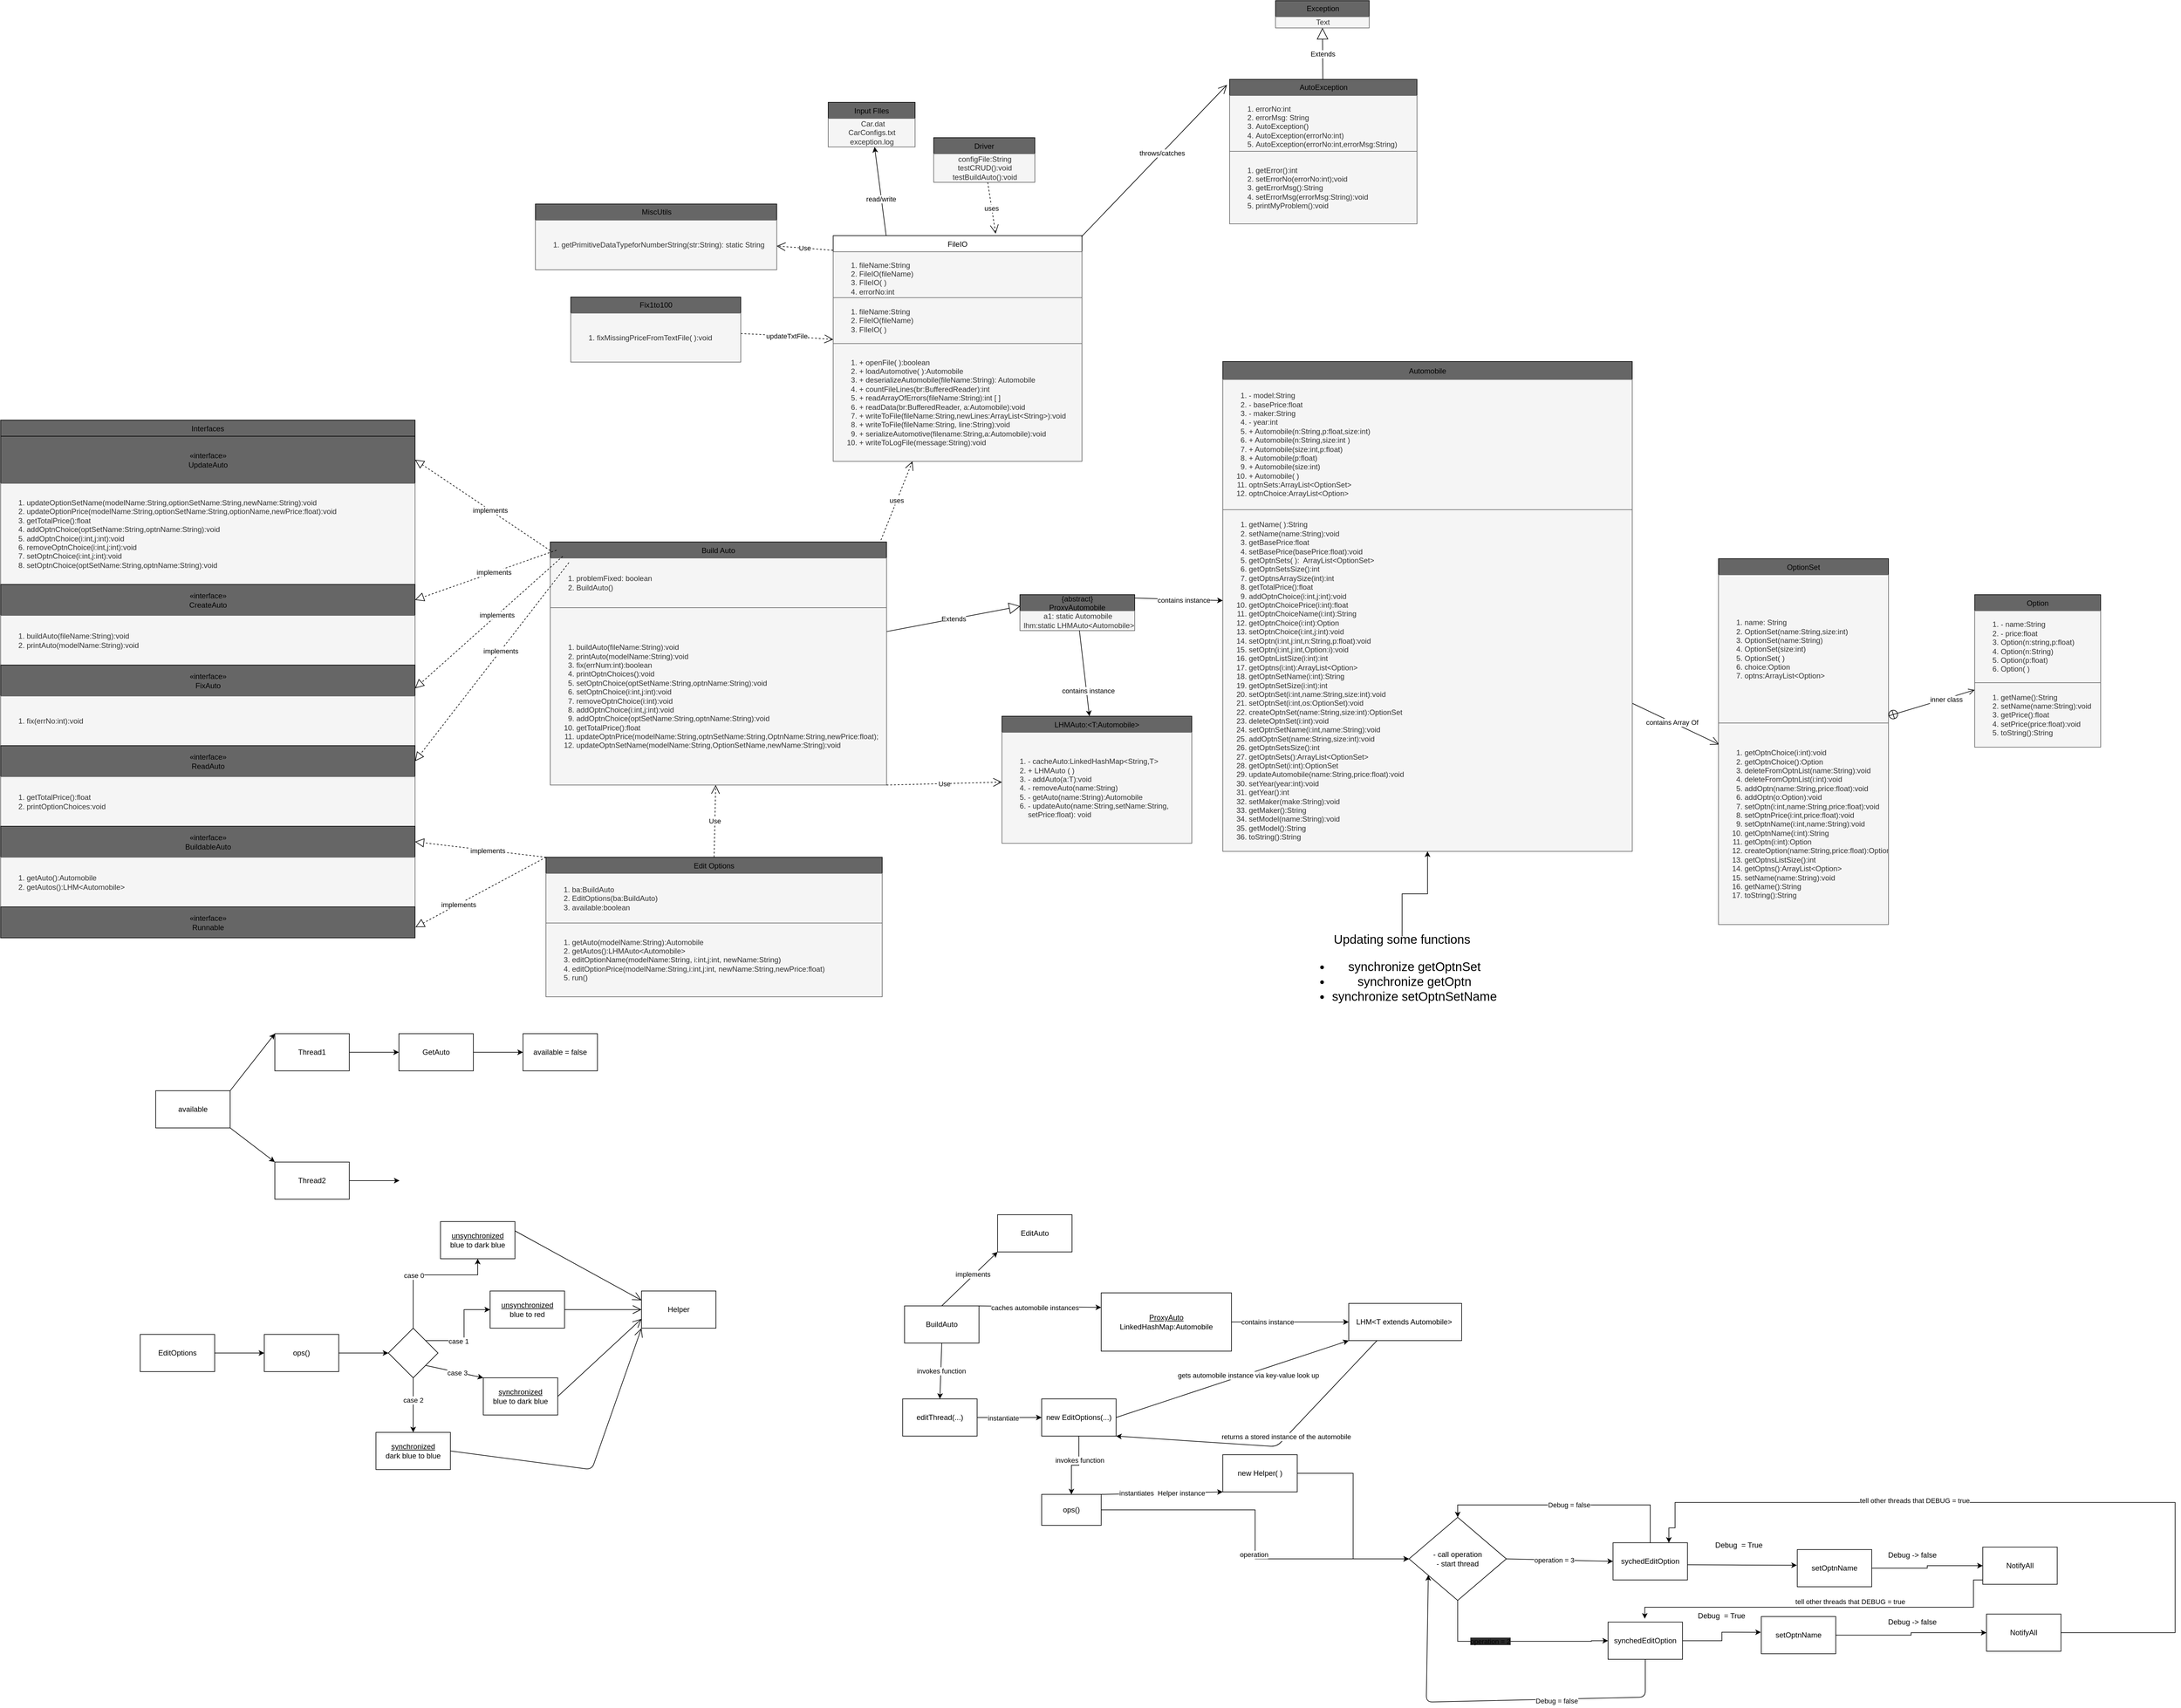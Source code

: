 <mxfile version="13.0.3" type="device"><diagram id="zZ2lqmu1lsxCSd4FqD7M" name="Page-1"><mxGraphModel dx="2385" dy="1503" grid="0" gridSize="10" guides="1" tooltips="1" connect="1" arrows="1" fold="1" page="0" pageScale="1" pageWidth="850" pageHeight="1100" math="0" shadow="0"><root><mxCell id="0"/><mxCell id="1" parent="0"/><mxCell id="Gdt1DpHqCTBr539AsRId-1" value="Extends" style="endArrow=block;endSize=16;endFill=0;html=1;entryX=0.004;entryY=0.321;entryDx=0;entryDy=0;entryPerimeter=0;" parent="1" source="Gdt1DpHqCTBr539AsRId-55" target="Gdt1DpHqCTBr539AsRId-19" edge="1"><mxGeometry width="160" relative="1" as="geometry"><mxPoint x="546" y="196.58" as="sourcePoint"/><mxPoint x="706" y="196.58" as="targetPoint"/></mxGeometry></mxCell><mxCell id="Gdt1DpHqCTBr539AsRId-2" value="" style="endArrow=block;dashed=1;endFill=0;endSize=12;html=1;entryX=1;entryY=0.5;entryDx=0;entryDy=0;" parent="1" source="Gdt1DpHqCTBr539AsRId-55" target="Gdt1DpHqCTBr539AsRId-44" edge="1"><mxGeometry width="160" relative="1" as="geometry"><mxPoint x="320" y="404" as="sourcePoint"/><mxPoint x="116" y="144" as="targetPoint"/></mxGeometry></mxCell><mxCell id="Gdt1DpHqCTBr539AsRId-3" value="implements" style="edgeLabel;html=1;align=center;verticalAlign=middle;resizable=0;points=[];" parent="Gdt1DpHqCTBr539AsRId-2" vertex="1" connectable="0"><mxGeometry x="-0.11" relative="1" as="geometry"><mxPoint as="offset"/></mxGeometry></mxCell><mxCell id="Gdt1DpHqCTBr539AsRId-4" value="" style="endArrow=open;endFill=1;endSize=12;html=1;entryX=0.005;entryY=0.508;entryDx=0;entryDy=0;entryPerimeter=0;" parent="1" source="Gdt1DpHqCTBr539AsRId-32" target="Gdt1DpHqCTBr539AsRId-14" edge="1"><mxGeometry width="160" relative="1" as="geometry"><mxPoint x="1473.0" y="240.275" as="sourcePoint"/><mxPoint x="1279.51" y="273" as="targetPoint"/></mxGeometry></mxCell><mxCell id="Gdt1DpHqCTBr539AsRId-5" value="contains Array Of" style="edgeLabel;html=1;align=center;verticalAlign=middle;resizable=0;points=[];" parent="Gdt1DpHqCTBr539AsRId-4" vertex="1" connectable="0"><mxGeometry x="-0.086" relative="1" as="geometry"><mxPoint as="offset"/></mxGeometry></mxCell><mxCell id="Gdt1DpHqCTBr539AsRId-6" value="uses" style="endArrow=open;endSize=12;dashed=1;html=1;entryX=0.653;entryY=-0.009;entryDx=0;entryDy=0;entryPerimeter=0;" parent="1" source="Gdt1DpHqCTBr539AsRId-50" target="Gdt1DpHqCTBr539AsRId-10" edge="1"><mxGeometry width="160" relative="1" as="geometry"><mxPoint x="1002" y="-104" as="sourcePoint"/><mxPoint x="1162" y="-104" as="targetPoint"/></mxGeometry></mxCell><mxCell id="Gdt1DpHqCTBr539AsRId-7" value="uses" style="endArrow=open;endSize=12;dashed=1;html=1;" parent="1" target="Gdt1DpHqCTBr539AsRId-10" edge="1"><mxGeometry width="160" relative="1" as="geometry"><mxPoint x="523" y="123" as="sourcePoint"/><mxPoint x="601" y="88.0" as="targetPoint"/></mxGeometry></mxCell><mxCell id="Gdt1DpHqCTBr539AsRId-8" value="" style="endArrow=classic;html=1;exitX=0.213;exitY=0.001;exitDx=0;exitDy=0;exitPerimeter=0;" parent="1" source="Gdt1DpHqCTBr539AsRId-10" target="Gdt1DpHqCTBr539AsRId-52" edge="1"><mxGeometry width="50" height="50" relative="1" as="geometry"><mxPoint x="710" y="76" as="sourcePoint"/><mxPoint x="760" y="26" as="targetPoint"/><Array as="points"/></mxGeometry></mxCell><mxCell id="Gdt1DpHqCTBr539AsRId-9" value="read/write" style="edgeLabel;html=1;align=center;verticalAlign=middle;resizable=0;points=[];" parent="Gdt1DpHqCTBr539AsRId-8" vertex="1" connectable="0"><mxGeometry x="-0.166" y="1" relative="1" as="geometry"><mxPoint as="offset"/></mxGeometry></mxCell><mxCell id="Gdt1DpHqCTBr539AsRId-14" value="OptionSet" style="swimlane;fontStyle=0;childLayout=stackLayout;horizontal=1;startSize=26;fillColor=#666666;horizontalStack=0;resizeParent=1;resizeParentMax=0;resizeLast=0;collapsible=1;marginBottom=0;" parent="1" vertex="1"><mxGeometry x="1873" y="153" width="274" height="590" as="geometry"/></mxCell><mxCell id="Gdt1DpHqCTBr539AsRId-15" value="&lt;ol&gt;&lt;li&gt;&lt;span&gt;name: String&lt;/span&gt;&lt;br&gt;&lt;/li&gt;&lt;li&gt;OptionSet(name:String,size:int)&lt;/li&gt;&lt;li&gt;OptionSet(name:String)&lt;/li&gt;&lt;li&gt;OptionSet(size:int)&lt;/li&gt;&lt;li&gt;OptionSet( )&lt;/li&gt;&lt;li&gt;choice:Option&lt;/li&gt;&lt;li&gt;optns:ArrayList&amp;lt;Option&amp;gt;&lt;/li&gt;&lt;/ol&gt;" style="text;strokeColor=#666666;fillColor=#f5f5f5;html=1;whiteSpace=wrap;verticalAlign=middle;overflow=hidden;fontColor=#333333;" parent="Gdt1DpHqCTBr539AsRId-14" vertex="1"><mxGeometry y="26" width="274" height="239" as="geometry"/></mxCell><mxCell id="Gdt1DpHqCTBr539AsRId-16" value="&lt;ol&gt;&lt;li&gt;getOptnChoice(i:int):void&lt;/li&gt;&lt;li&gt;getOptnChoice():Option&lt;/li&gt;&lt;li&gt;deleteFromOptnList(name:String):void&lt;/li&gt;&lt;li&gt;deleteFromOptnList(i:int):void&lt;/li&gt;&lt;li&gt;addOptn(name:String,price:float):void&lt;/li&gt;&lt;li&gt;addOptn(o:Option):void&lt;/li&gt;&lt;li&gt;setOptn(i:int,name:String,price:float):void&lt;/li&gt;&lt;li&gt;setOptnPrice(i:int,price:float):void&lt;/li&gt;&lt;li&gt;setOptnName(i:int,name:String):void&lt;/li&gt;&lt;li&gt;getOptnName(i:int):String&lt;/li&gt;&lt;li&gt;getOptn(i:int):Option&lt;/li&gt;&lt;li&gt;createOption(name:String,price:float):Option&lt;/li&gt;&lt;li&gt;getOptnsListSize():int&lt;/li&gt;&lt;li&gt;getOptns():ArrayList&amp;lt;Option&amp;gt;&lt;/li&gt;&lt;li&gt;setName(name:String):void&lt;/li&gt;&lt;li&gt;getName():String&lt;/li&gt;&lt;li&gt;toString():String&lt;/li&gt;&lt;/ol&gt;" style="text;strokeColor=#666666;fillColor=#f5f5f5;html=1;whiteSpace=wrap;verticalAlign=middle;overflow=hidden;fontColor=#333333;" parent="Gdt1DpHqCTBr539AsRId-14" vertex="1"><mxGeometry y="265" width="274" height="325" as="geometry"/></mxCell><mxCell id="Gdt1DpHqCTBr539AsRId-17" value="" style="endArrow=open;startArrow=circlePlus;endFill=0;startFill=0;endSize=8;html=1;" parent="1" source="Gdt1DpHqCTBr539AsRId-14" target="Gdt1DpHqCTBr539AsRId-35" edge="1"><mxGeometry width="160" relative="1" as="geometry"><mxPoint x="2191" y="277" as="sourcePoint"/><mxPoint x="2351" y="277" as="targetPoint"/></mxGeometry></mxCell><mxCell id="Gdt1DpHqCTBr539AsRId-18" value="inner class" style="edgeLabel;html=1;align=center;verticalAlign=middle;resizable=0;points=[];" parent="Gdt1DpHqCTBr539AsRId-17" vertex="1" connectable="0"><mxGeometry x="0.328" y="-1" relative="1" as="geometry"><mxPoint as="offset"/></mxGeometry></mxCell><mxCell id="Gdt1DpHqCTBr539AsRId-19" value="{abstract}&#10;ProxyAutomobile" style="swimlane;fontStyle=0;childLayout=stackLayout;horizontal=1;startSize=26;fillColor=#666666;horizontalStack=0;resizeParent=1;resizeParentMax=0;resizeLast=0;collapsible=1;marginBottom=0;" parent="1" vertex="1"><mxGeometry x="747" y="211" width="185" height="58" as="geometry"/></mxCell><mxCell id="Gdt1DpHqCTBr539AsRId-20" value="a1: static Automobile&lt;br&gt;&amp;nbsp;lhm:static LHMAuto&amp;lt;Automobile&amp;gt;" style="text;html=1;align=center;verticalAlign=middle;resizable=0;points=[];autosize=1;fillColor=#f5f5f5;strokeColor=#666666;fontColor=#333333;" parent="Gdt1DpHqCTBr539AsRId-19" vertex="1"><mxGeometry y="26" width="185" height="32" as="geometry"/></mxCell><mxCell id="Gdt1DpHqCTBr539AsRId-21" value="updateTxtFile" style="endArrow=open;endSize=12;dashed=1;html=1;" parent="1" source="Gdt1DpHqCTBr539AsRId-22" target="Gdt1DpHqCTBr539AsRId-10" edge="1"><mxGeometry width="160" relative="1" as="geometry"><mxPoint x="321" y="-198" as="sourcePoint"/><mxPoint x="481" y="-198" as="targetPoint"/><Array as="points"><mxPoint x="342" y="-208"/></Array></mxGeometry></mxCell><mxCell id="Gdt1DpHqCTBr539AsRId-22" value="Fix1to100" style="swimlane;fontStyle=0;childLayout=stackLayout;horizontal=1;startSize=26;fillColor=#666666;horizontalStack=0;resizeParent=1;resizeParentMax=0;resizeLast=0;collapsible=1;marginBottom=0;html=1;" parent="1" vertex="1"><mxGeometry x="23" y="-269" width="274" height="105" as="geometry"/></mxCell><mxCell id="Gdt1DpHqCTBr539AsRId-23" value="&lt;ol&gt;&lt;li&gt;&lt;span style=&quot;text-align: center&quot;&gt;fixMissingPriceFromTextFile( ):void&lt;/span&gt;&lt;/li&gt;&lt;/ol&gt;" style="text;strokeColor=#666666;fillColor=#f5f5f5;html=1;whiteSpace=wrap;verticalAlign=middle;overflow=hidden;fontColor=#333333;" parent="Gdt1DpHqCTBr539AsRId-22" vertex="1"><mxGeometry y="26" width="274" height="79" as="geometry"/></mxCell><mxCell id="Gdt1DpHqCTBr539AsRId-24" value="Extends" style="endArrow=block;endSize=16;endFill=0;html=1;" parent="1" source="Gdt1DpHqCTBr539AsRId-27" target="Gdt1DpHqCTBr539AsRId-38" edge="1"><mxGeometry width="160" relative="1" as="geometry"><mxPoint x="397" y="-718" as="sourcePoint"/><mxPoint x="557" y="-718" as="targetPoint"/></mxGeometry></mxCell><mxCell id="Gdt1DpHqCTBr539AsRId-25" value="" style="endArrow=open;endFill=1;endSize=12;html=1;exitX=0.998;exitY=0.005;exitDx=0;exitDy=0;exitPerimeter=0;entryX=-0.014;entryY=0.038;entryDx=0;entryDy=0;entryPerimeter=0;" parent="1" source="Gdt1DpHqCTBr539AsRId-10" target="Gdt1DpHqCTBr539AsRId-27" edge="1"><mxGeometry width="160" relative="1" as="geometry"><mxPoint x="1088" y="-357" as="sourcePoint"/><mxPoint x="1248" y="-357" as="targetPoint"/></mxGeometry></mxCell><mxCell id="Gdt1DpHqCTBr539AsRId-26" value="throws/catches" style="edgeLabel;html=1;align=center;verticalAlign=middle;resizable=0;points=[];" parent="Gdt1DpHqCTBr539AsRId-25" vertex="1" connectable="0"><mxGeometry x="0.105" relative="1" as="geometry"><mxPoint as="offset"/></mxGeometry></mxCell><mxCell id="Gdt1DpHqCTBr539AsRId-30" value="" style="endArrow=classic;html=1;exitX=1.003;exitY=0.094;exitDx=0;exitDy=0;exitPerimeter=0;" parent="1" source="Gdt1DpHqCTBr539AsRId-19" target="Gdt1DpHqCTBr539AsRId-32" edge="1"><mxGeometry width="50" height="50" relative="1" as="geometry"><mxPoint x="889" y="364" as="sourcePoint"/><mxPoint x="939" y="314" as="targetPoint"/></mxGeometry></mxCell><mxCell id="Gdt1DpHqCTBr539AsRId-31" value="contains instance" style="edgeLabel;html=1;align=center;verticalAlign=middle;resizable=0;points=[];" parent="Gdt1DpHqCTBr539AsRId-30" vertex="1" connectable="0"><mxGeometry x="0.105" y="-1" relative="1" as="geometry"><mxPoint as="offset"/></mxGeometry></mxCell><mxCell id="Gdt1DpHqCTBr539AsRId-32" value="Automobile" style="swimlane;fontStyle=0;childLayout=stackLayout;horizontal=1;startSize=29;fillColor=#666666;horizontalStack=0;resizeParent=1;resizeParentMax=0;resizeLast=0;collapsible=1;marginBottom=0;" parent="1" vertex="1"><mxGeometry x="1074" y="-165" width="660" height="790" as="geometry"/></mxCell><mxCell id="Gdt1DpHqCTBr539AsRId-33" value="&lt;ol&gt;&lt;li&gt;- model:String&lt;/li&gt;&lt;li&gt;- basePrice:float&lt;/li&gt;&lt;li&gt;- maker:String&lt;/li&gt;&lt;li&gt;- year:int&lt;/li&gt;&lt;li&gt;+ Automobile(n:String,p:float,size:int)&lt;/li&gt;&lt;li&gt;+ Automobile(n:String,size:int )&lt;/li&gt;&lt;li&gt;+ Automobile(size:int,p:float)&lt;/li&gt;&lt;li&gt;+ Automobile(p:float)&lt;/li&gt;&lt;li&gt;+ Automobile(size:int)&lt;/li&gt;&lt;li&gt;+ Automobile( )&amp;nbsp;&lt;/li&gt;&lt;li&gt;optnSets:ArrayList&amp;lt;OptionSet&amp;gt;&lt;/li&gt;&lt;li&gt;optnChoice:ArrayList&amp;lt;Option&amp;gt;&lt;/li&gt;&lt;/ol&gt;" style="text;strokeColor=#666666;fillColor=#f5f5f5;html=1;whiteSpace=wrap;verticalAlign=middle;overflow=hidden;fontColor=#333333;" parent="Gdt1DpHqCTBr539AsRId-32" vertex="1"><mxGeometry y="29" width="660" height="210" as="geometry"/></mxCell><mxCell id="Gdt1DpHqCTBr539AsRId-34" value="&lt;ol&gt;&lt;li&gt;getName( ):String&lt;/li&gt;&lt;li&gt;setName(name:String):void&lt;/li&gt;&lt;li&gt;getBasePrice:float&lt;/li&gt;&lt;li&gt;setBasePrice(basePrice:float):void&lt;/li&gt;&lt;li&gt;getOptnSets( ):&amp;nbsp; ArrayList&amp;lt;OptionSet&amp;gt;&lt;/li&gt;&lt;li&gt;&lt;span&gt;getOptnSetsSize():int&lt;/span&gt;&lt;br&gt;&lt;/li&gt;&lt;li&gt;getOptnsArraySize(int):int&lt;/li&gt;&lt;li&gt;getTotalPrice():float&lt;/li&gt;&lt;li&gt;addOptnChoice(i:int,j:int):void&lt;/li&gt;&lt;li&gt;getOptnChoicePrice(i:int):float&lt;/li&gt;&lt;li&gt;getOptnChoiceName(i:int):String&lt;/li&gt;&lt;li&gt;getOptnChoice(i:int):Option&lt;/li&gt;&lt;li&gt;setOptnChoice(i:int,j:int):void&lt;/li&gt;&lt;li&gt;setOptn(i:int,j:int,n:String,p:float):void&lt;/li&gt;&lt;li&gt;setOptn(i:int,j:int,Option:i):void&lt;/li&gt;&lt;li&gt;getOptnListSize(i:int):int&lt;/li&gt;&lt;li&gt;getOptns(i:int):ArrayList&amp;lt;Option&amp;gt;&lt;/li&gt;&lt;li&gt;getOptnSetName(i:int):String&lt;/li&gt;&lt;li&gt;getOptnSetSize(i:int):int&lt;/li&gt;&lt;li&gt;setOptnSet(i:int,name:String,size:int):void&lt;/li&gt;&lt;li&gt;setOptnSet(i:int,os:OptionSet):void&lt;/li&gt;&lt;li&gt;createOptnSet(name:String,size:int):OptionSet&lt;/li&gt;&lt;li&gt;deleteOptnSet(i:int):void&lt;/li&gt;&lt;li&gt;setOptnSetName(i:int,name:String):void&lt;/li&gt;&lt;li&gt;addOptnSet(name:String,size:int):void&lt;/li&gt;&lt;li&gt;getOptnSetsSize():int&lt;/li&gt;&lt;li&gt;getOptnSets():ArrayList&amp;lt;OptionSet&amp;gt;&lt;/li&gt;&lt;li&gt;getOptnSet(i:int):OptionSet&lt;/li&gt;&lt;li&gt;updateAutomobile(name:String,price:float):void&lt;/li&gt;&lt;li&gt;setYear(year:int):void&lt;/li&gt;&lt;li&gt;getYear():int&lt;/li&gt;&lt;li&gt;setMaker(make:String):void&lt;/li&gt;&lt;li&gt;getMaker():String&lt;/li&gt;&lt;li&gt;setModel(name:String):void&lt;/li&gt;&lt;li&gt;getModel():String&lt;/li&gt;&lt;li&gt;toString():String&lt;/li&gt;&lt;/ol&gt;" style="text;strokeColor=#666666;fillColor=#f5f5f5;html=1;whiteSpace=wrap;verticalAlign=middle;overflow=hidden;fontColor=#333333;" parent="Gdt1DpHqCTBr539AsRId-32" vertex="1"><mxGeometry y="239" width="660" height="551" as="geometry"/></mxCell><mxCell id="Gdt1DpHqCTBr539AsRId-40" value="MiscUtils" style="swimlane;fontStyle=0;childLayout=stackLayout;horizontal=1;startSize=26;fillColor=#666666;horizontalStack=0;resizeParent=1;resizeParentMax=0;resizeLast=0;collapsible=1;marginBottom=0;html=1;" parent="1" vertex="1"><mxGeometry x="-34" y="-419" width="389" height="106" as="geometry"/></mxCell><mxCell id="Gdt1DpHqCTBr539AsRId-41" value="&lt;ol&gt;&lt;li&gt;getPrimitiveDataTypeforNumberString(str:String): static String&lt;/li&gt;&lt;/ol&gt;" style="text;strokeColor=#666666;fillColor=#f5f5f5;html=1;whiteSpace=wrap;verticalAlign=middle;overflow=hidden;fontColor=#333333;" parent="Gdt1DpHqCTBr539AsRId-40" vertex="1"><mxGeometry y="26" width="389" height="80" as="geometry"/></mxCell><mxCell id="Gdt1DpHqCTBr539AsRId-42" value="Use" style="endArrow=open;endSize=12;dashed=1;html=1;exitX=-0.001;exitY=0.065;exitDx=0;exitDy=0;exitPerimeter=0;" parent="1" source="Gdt1DpHqCTBr539AsRId-10" target="Gdt1DpHqCTBr539AsRId-40" edge="1"><mxGeometry width="160" relative="1" as="geometry"><mxPoint x="383" y="-508" as="sourcePoint"/><mxPoint x="543" y="-508" as="targetPoint"/></mxGeometry></mxCell><mxCell id="Gdt1DpHqCTBr539AsRId-50" value="Driver" style="swimlane;fontStyle=0;childLayout=stackLayout;horizontal=1;startSize=26;fillColor=#666666;horizontalStack=0;resizeParent=1;resizeParentMax=0;resizeLast=0;collapsible=1;marginBottom=0;" parent="1" vertex="1"><mxGeometry x="608" y="-526" width="163" height="72" as="geometry"/></mxCell><mxCell id="Gdt1DpHqCTBr539AsRId-51" value="configFile:String&lt;br&gt;testCRUD():void&lt;br&gt;testBuildAuto():void&lt;br&gt;" style="text;html=1;align=center;verticalAlign=middle;resizable=0;points=[];autosize=1;fillColor=#f5f5f5;strokeColor=#666666;fontColor=#333333;" parent="Gdt1DpHqCTBr539AsRId-50" vertex="1"><mxGeometry y="26" width="163" height="46" as="geometry"/></mxCell><mxCell id="Gdt1DpHqCTBr539AsRId-52" value="Input FIles" style="swimlane;fontStyle=0;childLayout=stackLayout;horizontal=1;startSize=26;fillColor=#666666;horizontalStack=0;resizeParent=1;resizeParentMax=0;resizeLast=0;collapsible=1;marginBottom=0;" parent="1" vertex="1"><mxGeometry x="438" y="-583" width="140" height="72" as="geometry"/></mxCell><mxCell id="Gdt1DpHqCTBr539AsRId-53" value="&amp;nbsp;Car.dat&lt;br&gt;CarConfigs.txt&lt;br&gt;exception.log" style="text;html=1;align=center;verticalAlign=middle;resizable=0;points=[];autosize=1;fillColor=#f5f5f5;strokeColor=#666666;fontColor=#333333;" parent="Gdt1DpHqCTBr539AsRId-52" vertex="1"><mxGeometry y="26" width="140" height="46" as="geometry"/></mxCell><mxCell id="Gdt1DpHqCTBr539AsRId-35" value="Option" style="swimlane;fontStyle=0;childLayout=stackLayout;horizontal=1;startSize=26;fillColor=#666666;horizontalStack=0;resizeParent=1;resizeParentMax=0;resizeLast=0;collapsible=1;marginBottom=0;" parent="1" vertex="1"><mxGeometry x="2286" y="211" width="203" height="246" as="geometry"/></mxCell><mxCell id="Gdt1DpHqCTBr539AsRId-36" value="&lt;ol&gt;&lt;li&gt;- name:String&lt;/li&gt;&lt;li&gt;- price:float&lt;/li&gt;&lt;li&gt;Option(n:string,p:float)&lt;/li&gt;&lt;li&gt;Option(n:String)&lt;/li&gt;&lt;li&gt;Option(p:float)&lt;/li&gt;&lt;li&gt;Option( )&lt;/li&gt;&lt;/ol&gt;" style="text;strokeColor=#666666;fillColor=#f5f5f5;html=1;whiteSpace=wrap;verticalAlign=middle;overflow=hidden;fontColor=#333333;" parent="Gdt1DpHqCTBr539AsRId-35" vertex="1"><mxGeometry y="26" width="203" height="116" as="geometry"/></mxCell><mxCell id="Gdt1DpHqCTBr539AsRId-37" value="&lt;ol&gt;&lt;li&gt;getName():String&lt;/li&gt;&lt;li&gt;setName(name:String):void&lt;/li&gt;&lt;li&gt;getPrice():float&lt;/li&gt;&lt;li&gt;setPrice(price:float):void&lt;/li&gt;&lt;li&gt;toString():String&lt;/li&gt;&lt;/ol&gt;" style="text;strokeColor=#666666;fillColor=#f5f5f5;html=1;whiteSpace=wrap;verticalAlign=middle;overflow=hidden;fontColor=#333333;" parent="Gdt1DpHqCTBr539AsRId-35" vertex="1"><mxGeometry y="142" width="203" height="104" as="geometry"/></mxCell><mxCell id="Gdt1DpHqCTBr539AsRId-55" value="Build Auto" style="swimlane;fontStyle=0;childLayout=stackLayout;horizontal=1;startSize=26;fillColor=#666666;horizontalStack=0;resizeParent=1;resizeParentMax=0;resizeLast=0;collapsible=1;marginBottom=0;" parent="1" vertex="1"><mxGeometry x="-10" y="126" width="542" height="392" as="geometry"/></mxCell><mxCell id="Gdt1DpHqCTBr539AsRId-56" value="&lt;ol&gt;&lt;li&gt;problemFixed: boolean&lt;/li&gt;&lt;li&gt;BuildAuto()&lt;/li&gt;&lt;/ol&gt;" style="text;strokeColor=#666666;fillColor=#f5f5f5;html=1;whiteSpace=wrap;verticalAlign=middle;overflow=hidden;fontColor=#333333;" parent="Gdt1DpHqCTBr539AsRId-55" vertex="1"><mxGeometry y="26" width="542" height="80" as="geometry"/></mxCell><mxCell id="Gdt1DpHqCTBr539AsRId-57" value="&lt;ol&gt;&lt;li&gt;buildAuto(fileName:String):void&lt;/li&gt;&lt;li&gt;&lt;span&gt;printAuto(modelName:String):void&lt;/span&gt;&lt;/li&gt;&lt;li&gt;fix(errNum:int):boolean&lt;/li&gt;&lt;li&gt;printOptnChoices():void&lt;/li&gt;&lt;li&gt;setOptnChoice(optSetName:String,optnName:String):void&lt;/li&gt;&lt;li&gt;setOptnChoice(i:int,j:int):void&lt;/li&gt;&lt;li&gt;removeOptnChoice(i:int):void&lt;/li&gt;&lt;li&gt;addOptnChoice(i:int,j:int):void&lt;/li&gt;&lt;li&gt;addOptnChoice(optSetName:String,optnName:String):void&lt;/li&gt;&lt;li&gt;getTotalPrice():float&lt;/li&gt;&lt;li&gt;updateOptnPrice(modelName:String,optnSetName:String,OptnName:String,newPrice:float);&lt;/li&gt;&lt;li&gt;updateOptnSetName(modelName:String,OptionSetName,newName:String):void&lt;/li&gt;&lt;/ol&gt;" style="text;strokeColor=#666666;fillColor=#f5f5f5;html=1;whiteSpace=wrap;verticalAlign=middle;overflow=hidden;fontColor=#333333;" parent="Gdt1DpHqCTBr539AsRId-55" vertex="1"><mxGeometry y="106" width="542" height="286" as="geometry"/></mxCell><mxCell id="Gdt1DpHqCTBr539AsRId-10" value="FileIO" style="swimlane;fontStyle=0;childLayout=stackLayout;horizontal=1;startSize=26;fillColor=none;horizontalStack=0;resizeParent=1;resizeParentMax=0;resizeLast=0;collapsible=1;marginBottom=0;" parent="1" vertex="1"><mxGeometry x="446" y="-368" width="401" height="364" as="geometry"/></mxCell><mxCell id="Gdt1DpHqCTBr539AsRId-11" value="&lt;ol&gt;&lt;li&gt;fileName:String&lt;/li&gt;&lt;li&gt;FileIO(fileName)&lt;/li&gt;&lt;li&gt;FIleIO( )&lt;/li&gt;&lt;li&gt;errorNo:int&lt;/li&gt;&lt;/ol&gt;" style="text;strokeColor=#666666;fillColor=#f5f5f5;html=1;whiteSpace=wrap;verticalAlign=middle;overflow=hidden;fontColor=#333333;" parent="Gdt1DpHqCTBr539AsRId-10" vertex="1"><mxGeometry y="26" width="401" height="74" as="geometry"/></mxCell><mxCell id="Gdt1DpHqCTBr539AsRId-12" value="&lt;ol&gt;&lt;li&gt;fileName:String&lt;/li&gt;&lt;li&gt;FileIO(fileName)&lt;/li&gt;&lt;li&gt;FIleIO( )&lt;/li&gt;&lt;/ol&gt;" style="text;strokeColor=#666666;fillColor=#f5f5f5;html=1;whiteSpace=wrap;verticalAlign=middle;overflow=hidden;fontColor=#333333;" parent="Gdt1DpHqCTBr539AsRId-10" vertex="1"><mxGeometry y="100" width="401" height="74" as="geometry"/></mxCell><mxCell id="Gdt1DpHqCTBr539AsRId-13" value="&lt;ol&gt;&lt;li&gt;+ openFile( ):boolean&lt;/li&gt;&lt;li&gt;+ loadAutomotive( ):Automobile&lt;/li&gt;&lt;li&gt;+ deserializeAutomobile(fileName:String): Automobile&lt;/li&gt;&lt;li&gt;+ countFileLines(br:BufferedReader):int&lt;/li&gt;&lt;li&gt;+ readArrayOfErrors(fileName:String):int [ ]&lt;/li&gt;&lt;li&gt;+ readData(br:BufferedReader, a:Automobile):void&lt;/li&gt;&lt;li&gt;+ writeToFile(fileName:String,newLines:ArrayList&amp;lt;String&amp;gt;):void&lt;/li&gt;&lt;li&gt;+ writeToFile(fileName:String, line:String):void&lt;/li&gt;&lt;li&gt;+ serializeAutomotive(filename:String,a:Automobile):void&lt;/li&gt;&lt;li&gt;+ writeToLogFile(message:String):void&lt;/li&gt;&lt;/ol&gt;" style="text;strokeColor=#666666;fillColor=#f5f5f5;html=1;whiteSpace=wrap;verticalAlign=middle;overflow=hidden;fontColor=#333333;" parent="Gdt1DpHqCTBr539AsRId-10" vertex="1"><mxGeometry y="174" width="401" height="190" as="geometry"/></mxCell><mxCell id="Gdt1DpHqCTBr539AsRId-27" value="AutoException" style="swimlane;fontStyle=0;childLayout=stackLayout;horizontal=1;startSize=26;fillColor=#666666;horizontalStack=0;resizeParent=1;resizeParentMax=0;resizeLast=0;collapsible=1;marginBottom=0;html=1;" parent="1" vertex="1"><mxGeometry x="1085" y="-620" width="302" height="233" as="geometry"/></mxCell><mxCell id="Gdt1DpHqCTBr539AsRId-28" value="&lt;ol&gt;&lt;li&gt;errorNo:int&lt;/li&gt;&lt;li&gt;errorMsg: String&lt;/li&gt;&lt;li&gt;AutoException()&lt;/li&gt;&lt;li&gt;AutoException(errorNo:int)&lt;/li&gt;&lt;li&gt;AutoException(errorNo:int,errorMsg:String)&lt;/li&gt;&lt;/ol&gt;" style="text;strokeColor=#666666;fillColor=#f5f5f5;html=1;whiteSpace=wrap;verticalAlign=middle;overflow=hidden;fontColor=#333333;" parent="Gdt1DpHqCTBr539AsRId-27" vertex="1"><mxGeometry y="26" width="302" height="90" as="geometry"/></mxCell><mxCell id="Gdt1DpHqCTBr539AsRId-29" value="&lt;ol&gt;&lt;li&gt;getError():int&lt;/li&gt;&lt;li&gt;setErrorNo(errorNo:int);void&lt;/li&gt;&lt;li&gt;getErrorMsg():String&lt;/li&gt;&lt;li&gt;setErrorMsg(errorMsg:String):void&lt;/li&gt;&lt;li&gt;printMyProblem():void&lt;/li&gt;&lt;/ol&gt;" style="text;strokeColor=#666666;fillColor=#f5f5f5;html=1;whiteSpace=wrap;verticalAlign=middle;overflow=hidden;fontColor=#333333;" parent="Gdt1DpHqCTBr539AsRId-27" vertex="1"><mxGeometry y="116" width="302" height="117" as="geometry"/></mxCell><mxCell id="Gdt1DpHqCTBr539AsRId-38" value="Exception" style="swimlane;fontStyle=0;childLayout=stackLayout;horizontal=1;startSize=26;fillColor=#666666;horizontalStack=0;resizeParent=1;resizeParentMax=0;resizeLast=0;collapsible=1;marginBottom=0;html=1;gradientColor=none;" parent="1" vertex="1"><mxGeometry x="1159" y="-747" width="151" height="44" as="geometry"/></mxCell><mxCell id="Gdt1DpHqCTBr539AsRId-39" value="Text" style="text;html=1;align=center;verticalAlign=middle;resizable=0;points=[];autosize=1;fillColor=#f5f5f5;strokeColor=#666666;fontColor=#333333;" parent="Gdt1DpHqCTBr539AsRId-38" vertex="1"><mxGeometry y="26" width="151" height="18" as="geometry"/></mxCell><mxCell id="Gdt1DpHqCTBr539AsRId-128" value="" style="endArrow=classic;html=1;" parent="1" source="Gdt1DpHqCTBr539AsRId-19" target="Gdt1DpHqCTBr539AsRId-130" edge="1"><mxGeometry width="50" height="50" relative="1" as="geometry"><mxPoint x="832" y="354" as="sourcePoint"/><mxPoint x="832.519" y="319" as="targetPoint"/></mxGeometry></mxCell><mxCell id="Gdt1DpHqCTBr539AsRId-136" value="contains instance" style="edgeLabel;html=1;align=center;verticalAlign=middle;resizable=0;points=[];" parent="Gdt1DpHqCTBr539AsRId-128" vertex="1" connectable="0"><mxGeometry x="0.4" y="3" relative="1" as="geometry"><mxPoint as="offset"/></mxGeometry></mxCell><mxCell id="Gdt1DpHqCTBr539AsRId-138" value="Use" style="endArrow=open;endSize=12;dashed=1;html=1;exitX=1;exitY=1;exitDx=0;exitDy=0;" parent="1" source="Gdt1DpHqCTBr539AsRId-57" target="Gdt1DpHqCTBr539AsRId-130" edge="1"><mxGeometry width="160" relative="1" as="geometry"><mxPoint x="643" y="412" as="sourcePoint"/><mxPoint x="803" y="412" as="targetPoint"/></mxGeometry></mxCell><mxCell id="Gdt1DpHqCTBr539AsRId-130" value="LHMAuto:&lt;T:Automobile&gt;" style="swimlane;fontStyle=0;childLayout=stackLayout;horizontal=1;startSize=26;fillColor=#666666;horizontalStack=0;resizeParent=1;resizeParentMax=0;resizeLast=0;collapsible=1;marginBottom=0;" parent="1" vertex="1"><mxGeometry x="718" y="407" width="306" height="205" as="geometry"/></mxCell><mxCell id="Gdt1DpHqCTBr539AsRId-135" value="&lt;ol&gt;&lt;li&gt;- cacheAuto:LinkedHashMap&amp;lt;String,T&amp;gt;&lt;/li&gt;&lt;li&gt;+ LHMAuto ( )&lt;/li&gt;&lt;li&gt;- addAuto(a:T):void&lt;/li&gt;&lt;li&gt;- removeAuto(name:String)&lt;/li&gt;&lt;li&gt;- getAuto(name:String):Automobile&lt;/li&gt;&lt;li&gt;- updateAuto(name:String,setName:String, setPrice:float): void&lt;/li&gt;&lt;/ol&gt;" style="text;strokeColor=#666666;fillColor=#f5f5f5;html=1;whiteSpace=wrap;verticalAlign=middle;overflow=hidden;fontColor=#333333;" parent="Gdt1DpHqCTBr539AsRId-130" vertex="1"><mxGeometry y="26" width="306" height="179" as="geometry"/></mxCell><mxCell id="cC0wjx8CXO02wKi4OUYc-12" value="" style="endArrow=block;dashed=1;endFill=0;endSize=12;html=1;entryX=1;entryY=0.5;entryDx=0;entryDy=0;" parent="1" target="Gdt1DpHqCTBr539AsRId-46" edge="1"><mxGeometry width="160" relative="1" as="geometry"><mxPoint x="-4.547e-13" y="139.289" as="sourcePoint"/><mxPoint x="-89" y="76" as="targetPoint"/></mxGeometry></mxCell><mxCell id="cC0wjx8CXO02wKi4OUYc-13" value="implements" style="edgeLabel;html=1;align=center;verticalAlign=middle;resizable=0;points=[];" parent="cC0wjx8CXO02wKi4OUYc-12" vertex="1" connectable="0"><mxGeometry x="-0.11" relative="1" as="geometry"><mxPoint as="offset"/></mxGeometry></mxCell><mxCell id="cC0wjx8CXO02wKi4OUYc-15" value="" style="endArrow=block;dashed=1;endFill=0;endSize=12;html=1;entryX=1;entryY=0.75;entryDx=0;entryDy=0;" parent="1" target="Gdt1DpHqCTBr539AsRId-48" edge="1"><mxGeometry width="160" relative="1" as="geometry"><mxPoint x="10.0" y="149.289" as="sourcePoint"/><mxPoint x="-89" y="302" as="targetPoint"/></mxGeometry></mxCell><mxCell id="cC0wjx8CXO02wKi4OUYc-16" value="implements" style="edgeLabel;html=1;align=center;verticalAlign=middle;resizable=0;points=[];" parent="cC0wjx8CXO02wKi4OUYc-15" vertex="1" connectable="0"><mxGeometry x="-0.11" relative="1" as="geometry"><mxPoint as="offset"/></mxGeometry></mxCell><mxCell id="cC0wjx8CXO02wKi4OUYc-17" value="" style="endArrow=block;dashed=1;endFill=0;endSize=12;html=1;entryX=1;entryY=0.5;entryDx=0;entryDy=0;" parent="1" target="Gdt1DpHqCTBr539AsRId-139" edge="1"><mxGeometry width="160" relative="1" as="geometry"><mxPoint x="20.0" y="159.289" as="sourcePoint"/><mxPoint x="-79" y="312" as="targetPoint"/></mxGeometry></mxCell><mxCell id="cC0wjx8CXO02wKi4OUYc-18" value="implements" style="edgeLabel;html=1;align=center;verticalAlign=middle;resizable=0;points=[];" parent="cC0wjx8CXO02wKi4OUYc-17" vertex="1" connectable="0"><mxGeometry x="-0.11" relative="1" as="geometry"><mxPoint as="offset"/></mxGeometry></mxCell><mxCell id="Gdt1DpHqCTBr539AsRId-43" value="Interfaces" style="swimlane;fontStyle=0;childLayout=stackLayout;horizontal=1;startSize=26;fillColor=#666666;horizontalStack=0;resizeParent=1;resizeParentMax=0;resizeLast=0;collapsible=1;marginBottom=0;" parent="1" vertex="1"><mxGeometry x="-896" y="-70.5" width="668" height="835" as="geometry"><mxRectangle x="244" y="518" width="50" height="44" as="alternateBounds"/></mxGeometry></mxCell><mxCell id="Gdt1DpHqCTBr539AsRId-44" value="«interface»&lt;br&gt;UpdateAuto&lt;br&gt;" style="html=1;fillColor=#666666;" parent="Gdt1DpHqCTBr539AsRId-43" vertex="1"><mxGeometry y="26" width="668" height="76" as="geometry"/></mxCell><mxCell id="Gdt1DpHqCTBr539AsRId-45" value="&lt;ol&gt;&lt;li&gt;updateOptionSetName(modelName:String,optionSetName:String,newName:String):void&lt;/li&gt;&lt;li&gt;updateOptionPrice(modelName:String,optionSetName:String,optionName,newPrice:float):void&lt;/li&gt;&lt;li&gt;getTotalPrice():float&lt;/li&gt;&lt;li&gt;addOptnChoice(optSetName:String,optnName:String):void&lt;/li&gt;&lt;li&gt;addOptnChoice(i:int,j:int):void&lt;/li&gt;&lt;li&gt;removeOptnChoice(i:int,j:int):void&lt;/li&gt;&lt;li&gt;setOptnChoice(i:int,j:int):void&lt;/li&gt;&lt;li&gt;setOptnChoice(optSetName:String,optnName:String):void&lt;/li&gt;&lt;/ol&gt;" style="text;strokeColor=#666666;fillColor=#f5f5f5;html=1;whiteSpace=wrap;verticalAlign=middle;overflow=hidden;fontColor=#333333;" parent="Gdt1DpHqCTBr539AsRId-43" vertex="1"><mxGeometry y="102" width="668" height="163" as="geometry"/></mxCell><mxCell id="Gdt1DpHqCTBr539AsRId-46" value="«interface»&lt;br&gt;CreateAuto" style="html=1;fillColor=#666666;" parent="Gdt1DpHqCTBr539AsRId-43" vertex="1"><mxGeometry y="265" width="668" height="50" as="geometry"/></mxCell><mxCell id="Gdt1DpHqCTBr539AsRId-47" value="&lt;ol&gt;&lt;li&gt;buildAuto(fileName:String):void&lt;/li&gt;&lt;li&gt;printAuto(modelName:String):void&lt;/li&gt;&lt;/ol&gt;" style="text;strokeColor=#666666;fillColor=#f5f5f5;html=1;whiteSpace=wrap;verticalAlign=middle;overflow=hidden;fontColor=#333333;" parent="Gdt1DpHqCTBr539AsRId-43" vertex="1"><mxGeometry y="315" width="668" height="80" as="geometry"/></mxCell><mxCell id="Gdt1DpHqCTBr539AsRId-48" value="«interface»&lt;br&gt;FixAuto" style="html=1;fillColor=#666666;" parent="Gdt1DpHqCTBr539AsRId-43" vertex="1"><mxGeometry y="395" width="668" height="50" as="geometry"/></mxCell><mxCell id="Gdt1DpHqCTBr539AsRId-49" value="&lt;ol&gt;&lt;li&gt;fix(errNo:int):void&lt;/li&gt;&lt;/ol&gt;" style="text;strokeColor=#666666;fillColor=#f5f5f5;html=1;whiteSpace=wrap;verticalAlign=middle;overflow=hidden;fontColor=#333333;" parent="Gdt1DpHqCTBr539AsRId-43" vertex="1"><mxGeometry y="445" width="668" height="80" as="geometry"/></mxCell><mxCell id="Gdt1DpHqCTBr539AsRId-139" value="«interface»&lt;br&gt;ReadAuto" style="html=1;fillColor=#666666;" parent="Gdt1DpHqCTBr539AsRId-43" vertex="1"><mxGeometry y="525" width="668" height="50" as="geometry"/></mxCell><mxCell id="Gdt1DpHqCTBr539AsRId-141" value="&lt;ol&gt;&lt;li&gt;getTotalPrice():float&lt;/li&gt;&lt;li&gt;printOptionChoices:void&lt;/li&gt;&lt;/ol&gt;" style="text;strokeColor=#666666;fillColor=#f5f5f5;html=1;whiteSpace=wrap;verticalAlign=middle;overflow=hidden;fontColor=#333333;" parent="Gdt1DpHqCTBr539AsRId-43" vertex="1"><mxGeometry y="575" width="668" height="80" as="geometry"/></mxCell><mxCell id="cC0wjx8CXO02wKi4OUYc-2" value="«interface»&lt;br&gt;BuildableAuto" style="html=1;fillColor=#666666;" parent="Gdt1DpHqCTBr539AsRId-43" vertex="1"><mxGeometry y="655" width="668" height="50" as="geometry"/></mxCell><mxCell id="cC0wjx8CXO02wKi4OUYc-3" value="&lt;ol&gt;&lt;li&gt;getAuto():Automobile&lt;/li&gt;&lt;li&gt;getAutos():LHM&amp;lt;Automobile&amp;gt;&lt;/li&gt;&lt;/ol&gt;" style="text;strokeColor=#666666;fillColor=#f5f5f5;html=1;whiteSpace=wrap;verticalAlign=middle;overflow=hidden;fontColor=#333333;" parent="Gdt1DpHqCTBr539AsRId-43" vertex="1"><mxGeometry y="705" width="668" height="80" as="geometry"/></mxCell><mxCell id="V1OT21B4UX8oCARr6NuD-1" value="«interface»&lt;br&gt;Runnable" style="html=1;fillColor=#666666;" parent="Gdt1DpHqCTBr539AsRId-43" vertex="1"><mxGeometry y="785" width="668" height="50" as="geometry"/></mxCell><mxCell id="cC0wjx8CXO02wKi4OUYc-19" value="" style="endArrow=block;dashed=1;endFill=0;endSize=12;html=1;entryX=1;entryY=0.5;entryDx=0;entryDy=0;exitX=0;exitY=0;exitDx=0;exitDy=0;" parent="1" source="cC0wjx8CXO02wKi4OUYc-9" target="cC0wjx8CXO02wKi4OUYc-2" edge="1"><mxGeometry width="160" relative="1" as="geometry"><mxPoint x="-114.0" y="680.999" as="sourcePoint"/><mxPoint x="-213" y="833.71" as="targetPoint"/></mxGeometry></mxCell><mxCell id="cC0wjx8CXO02wKi4OUYc-20" value="implements" style="edgeLabel;html=1;align=center;verticalAlign=middle;resizable=0;points=[];" parent="cC0wjx8CXO02wKi4OUYc-19" vertex="1" connectable="0"><mxGeometry x="-0.11" relative="1" as="geometry"><mxPoint as="offset"/></mxGeometry></mxCell><mxCell id="cC0wjx8CXO02wKi4OUYc-22" value="Use" style="endArrow=open;endSize=12;dashed=1;html=1;exitX=0.5;exitY=0;exitDx=0;exitDy=0;" parent="1" source="cC0wjx8CXO02wKi4OUYc-9" target="Gdt1DpHqCTBr539AsRId-55" edge="1"><mxGeometry width="160" relative="1" as="geometry"><mxPoint x="282" y="538" as="sourcePoint"/><mxPoint x="442" y="538" as="targetPoint"/></mxGeometry></mxCell><mxCell id="cC0wjx8CXO02wKi4OUYc-28" style="edgeStyle=orthogonalEdgeStyle;rounded=0;orthogonalLoop=1;jettySize=auto;html=1;entryX=0.5;entryY=1;entryDx=0;entryDy=0;" parent="1" source="cC0wjx8CXO02wKi4OUYc-26" target="Gdt1DpHqCTBr539AsRId-32" edge="1"><mxGeometry relative="1" as="geometry"/></mxCell><mxCell id="cC0wjx8CXO02wKi4OUYc-26" value="&lt;font style=&quot;font-size: 20px&quot;&gt;Updating some functions&lt;br&gt;&lt;ul&gt;&lt;li&gt;synchronize getOptnSet&lt;/li&gt;&lt;li&gt;synchronize getOptn&lt;/li&gt;&lt;li&gt;synchronize setOptnSetName&lt;/li&gt;&lt;/ul&gt;&lt;/font&gt;" style="text;html=1;strokeColor=none;fillColor=none;align=center;verticalAlign=middle;whiteSpace=wrap;rounded=0;" parent="1" vertex="1"><mxGeometry x="1139" y="762" width="448" height="119" as="geometry"/></mxCell><mxCell id="cC0wjx8CXO02wKi4OUYc-9" value="Edit Options" style="swimlane;fontStyle=0;childLayout=stackLayout;horizontal=1;startSize=26;fillColor=#666666;horizontalStack=0;resizeParent=1;resizeParentMax=0;resizeLast=0;collapsible=1;marginBottom=0;" parent="1" vertex="1"><mxGeometry x="-17" y="634.5" width="542" height="225" as="geometry"/></mxCell><mxCell id="cC0wjx8CXO02wKi4OUYc-10" value="&lt;ol&gt;&lt;li&gt;ba:BuildAuto&lt;/li&gt;&lt;li&gt;EditOptions(ba:BuildAuto)&lt;/li&gt;&lt;li&gt;available:boolean&lt;/li&gt;&lt;/ol&gt;" style="text;strokeColor=#666666;fillColor=#f5f5f5;html=1;whiteSpace=wrap;verticalAlign=middle;overflow=hidden;fontColor=#333333;" parent="cC0wjx8CXO02wKi4OUYc-9" vertex="1"><mxGeometry y="26" width="542" height="80" as="geometry"/></mxCell><mxCell id="cC0wjx8CXO02wKi4OUYc-11" value="&lt;ol&gt;&lt;li&gt;getAuto(modelName:String):Automobile&lt;/li&gt;&lt;li&gt;getAutos():LHMAuto&amp;lt;Automobile&amp;gt;&lt;/li&gt;&lt;li&gt;editOptionName(modelName:String, i:int,j:int, newName:String)&amp;nbsp;&lt;/li&gt;&lt;li&gt;editOptionPrice(modelName:String,i:int,j:int, newName:String,newPrice:float)&lt;/li&gt;&lt;li&gt;run()&lt;/li&gt;&lt;/ol&gt;" style="text;strokeColor=#666666;fillColor=#f5f5f5;html=1;whiteSpace=wrap;verticalAlign=middle;overflow=hidden;fontColor=#333333;" parent="cC0wjx8CXO02wKi4OUYc-9" vertex="1"><mxGeometry y="106" width="542" height="119" as="geometry"/></mxCell><mxCell id="V1OT21B4UX8oCARr6NuD-2" value="" style="endArrow=block;dashed=1;endFill=0;endSize=12;html=1;exitX=0;exitY=0;exitDx=0;exitDy=0;entryX=1.001;entryY=0.656;entryDx=0;entryDy=0;entryPerimeter=0;" parent="1" source="cC0wjx8CXO02wKi4OUYc-9" target="V1OT21B4UX8oCARr6NuD-1" edge="1"><mxGeometry width="160" relative="1" as="geometry"><mxPoint x="-113" y="766" as="sourcePoint"/><mxPoint x="47" y="766" as="targetPoint"/></mxGeometry></mxCell><mxCell id="V1OT21B4UX8oCARr6NuD-3" value="implements" style="edgeLabel;html=1;align=center;verticalAlign=middle;resizable=0;points=[];" parent="V1OT21B4UX8oCARr6NuD-2" vertex="1" connectable="0"><mxGeometry x="0.343" y="1" relative="1" as="geometry"><mxPoint as="offset"/></mxGeometry></mxCell><mxCell id="V1OT21B4UX8oCARr6NuD-4" value="available" style="rounded=0;whiteSpace=wrap;html=1;" parent="1" vertex="1"><mxGeometry x="-646" y="1011" width="120" height="60" as="geometry"/></mxCell><mxCell id="V1OT21B4UX8oCARr6NuD-11" value="" style="edgeStyle=orthogonalEdgeStyle;rounded=0;orthogonalLoop=1;jettySize=auto;html=1;" parent="1" source="V1OT21B4UX8oCARr6NuD-6" target="V1OT21B4UX8oCARr6NuD-10" edge="1"><mxGeometry relative="1" as="geometry"/></mxCell><mxCell id="V1OT21B4UX8oCARr6NuD-6" value="Thread1" style="rounded=0;whiteSpace=wrap;html=1;" parent="1" vertex="1"><mxGeometry x="-454" y="919" width="120" height="60" as="geometry"/></mxCell><mxCell id="V1OT21B4UX8oCARr6NuD-13" value="" style="edgeStyle=orthogonalEdgeStyle;rounded=0;orthogonalLoop=1;jettySize=auto;html=1;" parent="1" source="V1OT21B4UX8oCARr6NuD-10" target="V1OT21B4UX8oCARr6NuD-12" edge="1"><mxGeometry relative="1" as="geometry"/></mxCell><mxCell id="V1OT21B4UX8oCARr6NuD-10" value="GetAuto" style="rounded=0;whiteSpace=wrap;html=1;" parent="1" vertex="1"><mxGeometry x="-254" y="919" width="120" height="60" as="geometry"/></mxCell><mxCell id="V1OT21B4UX8oCARr6NuD-12" value="available = false" style="rounded=0;whiteSpace=wrap;html=1;" parent="1" vertex="1"><mxGeometry x="-54" y="919" width="120" height="60" as="geometry"/></mxCell><mxCell id="V1OT21B4UX8oCARr6NuD-7" value="Thread2" style="rounded=0;whiteSpace=wrap;html=1;" parent="1" vertex="1"><mxGeometry x="-454" y="1126" width="120" height="60" as="geometry"/></mxCell><mxCell id="V1OT21B4UX8oCARr6NuD-8" value="" style="endArrow=classic;html=1;exitX=1;exitY=0;exitDx=0;exitDy=0;entryX=0;entryY=0;entryDx=0;entryDy=0;" parent="1" source="V1OT21B4UX8oCARr6NuD-4" target="V1OT21B4UX8oCARr6NuD-6" edge="1"><mxGeometry width="50" height="50" relative="1" as="geometry"><mxPoint x="-449" y="1060" as="sourcePoint"/><mxPoint x="-399" y="1010" as="targetPoint"/></mxGeometry></mxCell><mxCell id="V1OT21B4UX8oCARr6NuD-9" value="" style="endArrow=classic;html=1;exitX=1;exitY=1;exitDx=0;exitDy=0;entryX=0;entryY=0;entryDx=0;entryDy=0;" parent="1" source="V1OT21B4UX8oCARr6NuD-4" target="V1OT21B4UX8oCARr6NuD-7" edge="1"><mxGeometry width="50" height="50" relative="1" as="geometry"><mxPoint x="-491" y="1110" as="sourcePoint"/><mxPoint x="-441" y="1060" as="targetPoint"/></mxGeometry></mxCell><mxCell id="V1OT21B4UX8oCARr6NuD-18" value="" style="endArrow=classic;html=1;exitX=1;exitY=0.5;exitDx=0;exitDy=0;" parent="1" source="V1OT21B4UX8oCARr6NuD-7" edge="1"><mxGeometry width="50" height="50" relative="1" as="geometry"><mxPoint x="-220" y="1132" as="sourcePoint"/><mxPoint x="-253" y="1156" as="targetPoint"/></mxGeometry></mxCell><mxCell id="pQpPiL9_VtzSjHFWbT9R-4" value="" style="edgeStyle=orthogonalEdgeStyle;rounded=0;orthogonalLoop=1;jettySize=auto;html=1;" parent="1" source="pQpPiL9_VtzSjHFWbT9R-1" target="pQpPiL9_VtzSjHFWbT9R-3" edge="1"><mxGeometry relative="1" as="geometry"/></mxCell><mxCell id="pQpPiL9_VtzSjHFWbT9R-1" value="EditOptions" style="rounded=0;whiteSpace=wrap;html=1;" parent="1" vertex="1"><mxGeometry x="-671" y="1404" width="120" height="60" as="geometry"/></mxCell><mxCell id="pQpPiL9_VtzSjHFWbT9R-8" value="" style="edgeStyle=orthogonalEdgeStyle;rounded=0;orthogonalLoop=1;jettySize=auto;html=1;" parent="1" source="pQpPiL9_VtzSjHFWbT9R-3" target="pQpPiL9_VtzSjHFWbT9R-5" edge="1"><mxGeometry relative="1" as="geometry"/></mxCell><mxCell id="pQpPiL9_VtzSjHFWbT9R-3" value="ops()" style="rounded=0;whiteSpace=wrap;html=1;" parent="1" vertex="1"><mxGeometry x="-471" y="1404" width="120" height="60" as="geometry"/></mxCell><mxCell id="pQpPiL9_VtzSjHFWbT9R-11" value="" style="edgeStyle=orthogonalEdgeStyle;rounded=0;orthogonalLoop=1;jettySize=auto;html=1;exitX=1;exitY=0;exitDx=0;exitDy=0;entryX=0;entryY=0.5;entryDx=0;entryDy=0;" parent="1" source="pQpPiL9_VtzSjHFWbT9R-5" target="pQpPiL9_VtzSjHFWbT9R-26" edge="1"><mxGeometry relative="1" as="geometry"><mxPoint x="-159" y="1338" as="targetPoint"/></mxGeometry></mxCell><mxCell id="pQpPiL9_VtzSjHFWbT9R-19" value="case 1" style="edgeLabel;html=1;align=center;verticalAlign=middle;resizable=0;points=[];" parent="pQpPiL9_VtzSjHFWbT9R-11" vertex="1" connectable="0"><mxGeometry x="-0.32" y="-1" relative="1" as="geometry"><mxPoint as="offset"/></mxGeometry></mxCell><mxCell id="pQpPiL9_VtzSjHFWbT9R-13" value="" style="edgeStyle=orthogonalEdgeStyle;rounded=0;orthogonalLoop=1;jettySize=auto;html=1;entryX=0.5;entryY=1;entryDx=0;entryDy=0;" parent="1" source="pQpPiL9_VtzSjHFWbT9R-5" target="pQpPiL9_VtzSjHFWbT9R-25" edge="1"><mxGeometry relative="1" as="geometry"><mxPoint x="-159" y="1308" as="targetPoint"/><Array as="points"><mxPoint x="-231" y="1308"/><mxPoint x="-127" y="1308"/></Array></mxGeometry></mxCell><mxCell id="pQpPiL9_VtzSjHFWbT9R-18" value="case 0" style="edgeLabel;html=1;align=center;verticalAlign=middle;resizable=0;points=[];" parent="pQpPiL9_VtzSjHFWbT9R-13" vertex="1" connectable="0"><mxGeometry x="-0.195" y="-1" relative="1" as="geometry"><mxPoint as="offset"/></mxGeometry></mxCell><mxCell id="pQpPiL9_VtzSjHFWbT9R-15" value="" style="edgeStyle=orthogonalEdgeStyle;rounded=0;orthogonalLoop=1;jettySize=auto;html=1;" parent="1" source="pQpPiL9_VtzSjHFWbT9R-5" target="pQpPiL9_VtzSjHFWbT9R-28" edge="1"><mxGeometry relative="1" as="geometry"><mxPoint x="-231" y="1554" as="targetPoint"/></mxGeometry></mxCell><mxCell id="pQpPiL9_VtzSjHFWbT9R-20" value="case 2" style="edgeLabel;html=1;align=center;verticalAlign=middle;resizable=0;points=[];" parent="pQpPiL9_VtzSjHFWbT9R-15" vertex="1" connectable="0"><mxGeometry x="-0.195" relative="1" as="geometry"><mxPoint as="offset"/></mxGeometry></mxCell><mxCell id="pQpPiL9_VtzSjHFWbT9R-5" value="" style="rhombus;whiteSpace=wrap;html=1;" parent="1" vertex="1"><mxGeometry x="-271" y="1394" width="80" height="80" as="geometry"/></mxCell><mxCell id="pQpPiL9_VtzSjHFWbT9R-23" value="" style="endArrow=classic;html=1;exitX=1;exitY=1;exitDx=0;exitDy=0;entryX=0;entryY=0;entryDx=0;entryDy=0;" parent="1" source="pQpPiL9_VtzSjHFWbT9R-5" target="pQpPiL9_VtzSjHFWbT9R-27" edge="1"><mxGeometry width="50" height="50" relative="1" as="geometry"><mxPoint x="-149" y="1530" as="sourcePoint"/><mxPoint x="-129" y="1537" as="targetPoint"/></mxGeometry></mxCell><mxCell id="pQpPiL9_VtzSjHFWbT9R-24" value="case 3" style="edgeLabel;html=1;align=center;verticalAlign=middle;resizable=0;points=[];" parent="pQpPiL9_VtzSjHFWbT9R-23" vertex="1" connectable="0"><mxGeometry x="0.089" y="-1" relative="1" as="geometry"><mxPoint as="offset"/></mxGeometry></mxCell><mxCell id="pQpPiL9_VtzSjHFWbT9R-25" value="&lt;u&gt;unsynchronized&lt;/u&gt;&lt;br&gt;blue to dark blue" style="rounded=0;whiteSpace=wrap;html=1;" parent="1" vertex="1"><mxGeometry x="-187" y="1222" width="120" height="60" as="geometry"/></mxCell><mxCell id="pQpPiL9_VtzSjHFWbT9R-26" value="&lt;u&gt;unsynchronized&lt;/u&gt;&lt;br&gt;blue to red" style="rounded=0;whiteSpace=wrap;html=1;" parent="1" vertex="1"><mxGeometry x="-107" y="1334" width="120" height="60" as="geometry"/></mxCell><mxCell id="pQpPiL9_VtzSjHFWbT9R-27" value="&lt;u&gt;synchronized&lt;/u&gt;&lt;br&gt;blue to dark blue" style="rounded=0;whiteSpace=wrap;html=1;" parent="1" vertex="1"><mxGeometry x="-118" y="1474" width="120" height="60" as="geometry"/></mxCell><mxCell id="pQpPiL9_VtzSjHFWbT9R-28" value="&lt;u&gt;synchronized&lt;/u&gt;&lt;br&gt;dark blue to blue" style="rounded=0;whiteSpace=wrap;html=1;" parent="1" vertex="1"><mxGeometry x="-291" y="1562" width="120" height="60" as="geometry"/></mxCell><mxCell id="pQpPiL9_VtzSjHFWbT9R-29" value="Helper" style="rounded=0;whiteSpace=wrap;html=1;" parent="1" vertex="1"><mxGeometry x="137" y="1334" width="120" height="60" as="geometry"/></mxCell><mxCell id="pQpPiL9_VtzSjHFWbT9R-32" value="" style="endArrow=open;endFill=1;endSize=12;html=1;exitX=1;exitY=0.25;exitDx=0;exitDy=0;entryX=0;entryY=0.25;entryDx=0;entryDy=0;" parent="1" source="pQpPiL9_VtzSjHFWbT9R-25" target="pQpPiL9_VtzSjHFWbT9R-29" edge="1"><mxGeometry width="160" relative="1" as="geometry"><mxPoint x="-29" y="1265" as="sourcePoint"/><mxPoint x="131" y="1265" as="targetPoint"/></mxGeometry></mxCell><mxCell id="pQpPiL9_VtzSjHFWbT9R-33" value="" style="endArrow=open;endFill=1;endSize=12;html=1;exitX=1;exitY=0.5;exitDx=0;exitDy=0;entryX=0;entryY=0.5;entryDx=0;entryDy=0;" parent="1" source="pQpPiL9_VtzSjHFWbT9R-26" target="pQpPiL9_VtzSjHFWbT9R-29" edge="1"><mxGeometry width="160" relative="1" as="geometry"><mxPoint x="34" y="1450" as="sourcePoint"/><mxPoint x="238" y="1562" as="targetPoint"/></mxGeometry></mxCell><mxCell id="pQpPiL9_VtzSjHFWbT9R-34" value="" style="endArrow=open;endFill=1;endSize=12;html=1;exitX=1;exitY=0.5;exitDx=0;exitDy=0;entryX=0;entryY=0.75;entryDx=0;entryDy=0;" parent="1" source="pQpPiL9_VtzSjHFWbT9R-27" target="pQpPiL9_VtzSjHFWbT9R-29" edge="1"><mxGeometry width="160" relative="1" as="geometry"><mxPoint x="40" y="1511" as="sourcePoint"/><mxPoint x="164" y="1511" as="targetPoint"/></mxGeometry></mxCell><mxCell id="pQpPiL9_VtzSjHFWbT9R-35" value="" style="endArrow=open;endFill=1;endSize=12;html=1;exitX=1;exitY=0.5;exitDx=0;exitDy=0;entryX=0;entryY=1;entryDx=0;entryDy=0;" parent="1" source="pQpPiL9_VtzSjHFWbT9R-28" target="pQpPiL9_VtzSjHFWbT9R-29" edge="1"><mxGeometry width="160" relative="1" as="geometry"><mxPoint x="-87" y="1630" as="sourcePoint"/><mxPoint x="48" y="1505" as="targetPoint"/><Array as="points"><mxPoint x="57" y="1622"/></Array></mxGeometry></mxCell><mxCell id="IDVOBbI0oLh73iPbjIv2-4" value="" style="edgeStyle=orthogonalEdgeStyle;rounded=0;orthogonalLoop=1;jettySize=auto;html=1;entryX=0;entryY=0.5;entryDx=0;entryDy=0;" parent="1" source="IDVOBbI0oLh73iPbjIv2-1" target="IDVOBbI0oLh73iPbjIv2-18" edge="1"><mxGeometry relative="1" as="geometry"><mxPoint x="758" y="1538" as="targetPoint"/></mxGeometry></mxCell><mxCell id="SLVZlSggixKWYO8tjBJe-1" value="instantiate" style="edgeLabel;html=1;align=center;verticalAlign=middle;resizable=0;points=[];" vertex="1" connectable="0" parent="IDVOBbI0oLh73iPbjIv2-4"><mxGeometry x="-0.198" y="-1" relative="1" as="geometry"><mxPoint as="offset"/></mxGeometry></mxCell><mxCell id="IDVOBbI0oLh73iPbjIv2-1" value="editThread(...)" style="rounded=0;whiteSpace=wrap;html=1;" parent="1" vertex="1"><mxGeometry x="558" y="1508" width="120" height="60" as="geometry"/></mxCell><mxCell id="SLVZlSggixKWYO8tjBJe-10" style="edgeStyle=orthogonalEdgeStyle;rounded=0;orthogonalLoop=1;jettySize=auto;html=1;entryX=0;entryY=0.5;entryDx=0;entryDy=0;" edge="1" parent="1" source="IDVOBbI0oLh73iPbjIv2-5" target="SLVZlSggixKWYO8tjBJe-8"><mxGeometry relative="1" as="geometry"/></mxCell><mxCell id="SLVZlSggixKWYO8tjBJe-11" value="operation" style="edgeLabel;html=1;align=center;verticalAlign=middle;resizable=0;points=[];" vertex="1" connectable="0" parent="SLVZlSggixKWYO8tjBJe-10"><mxGeometry x="0.113" y="-2" relative="1" as="geometry"><mxPoint as="offset"/></mxGeometry></mxCell><mxCell id="IDVOBbI0oLh73iPbjIv2-5" value="ops()" style="rounded=0;whiteSpace=wrap;html=1;" parent="1" vertex="1"><mxGeometry x="782" y="1662" width="96" height="50" as="geometry"/></mxCell><mxCell id="IDVOBbI0oLh73iPbjIv2-6" value="BuildAuto" style="rounded=0;whiteSpace=wrap;html=1;" parent="1" vertex="1"><mxGeometry x="561" y="1358" width="120" height="60" as="geometry"/></mxCell><mxCell id="IDVOBbI0oLh73iPbjIv2-20" value="" style="edgeStyle=orthogonalEdgeStyle;rounded=0;orthogonalLoop=1;jettySize=auto;html=1;" parent="1" source="IDVOBbI0oLh73iPbjIv2-7" target="IDVOBbI0oLh73iPbjIv2-19" edge="1"><mxGeometry relative="1" as="geometry"/></mxCell><mxCell id="IDVOBbI0oLh73iPbjIv2-21" value="contains instance" style="edgeLabel;html=1;align=center;verticalAlign=middle;resizable=0;points=[];" parent="IDVOBbI0oLh73iPbjIv2-20" vertex="1" connectable="0"><mxGeometry x="-0.393" relative="1" as="geometry"><mxPoint as="offset"/></mxGeometry></mxCell><mxCell id="IDVOBbI0oLh73iPbjIv2-7" value="&lt;u&gt;ProxyAuto&lt;/u&gt;&lt;br&gt;LinkedHashMap:Automobile" style="rounded=0;whiteSpace=wrap;html=1;" parent="1" vertex="1"><mxGeometry x="878" y="1337" width="210" height="94" as="geometry"/></mxCell><mxCell id="IDVOBbI0oLh73iPbjIv2-8" value="" style="endArrow=classic;html=1;exitX=1;exitY=0;exitDx=0;exitDy=0;entryX=0;entryY=0.25;entryDx=0;entryDy=0;" parent="1" source="IDVOBbI0oLh73iPbjIv2-6" target="IDVOBbI0oLh73iPbjIv2-7" edge="1"><mxGeometry width="50" height="50" relative="1" as="geometry"><mxPoint x="777" y="1521" as="sourcePoint"/><mxPoint x="827" y="1471" as="targetPoint"/></mxGeometry></mxCell><mxCell id="IDVOBbI0oLh73iPbjIv2-10" value="caches automobile instances" style="edgeLabel;html=1;align=center;verticalAlign=middle;resizable=0;points=[];" parent="IDVOBbI0oLh73iPbjIv2-8" vertex="1" connectable="0"><mxGeometry x="-0.32" y="-2" relative="1" as="geometry"><mxPoint x="23.13" as="offset"/></mxGeometry></mxCell><mxCell id="IDVOBbI0oLh73iPbjIv2-12" value="" style="endArrow=classic;html=1;exitX=0.5;exitY=0;exitDx=0;exitDy=0;entryX=0;entryY=1;entryDx=0;entryDy=0;" parent="1" source="IDVOBbI0oLh73iPbjIv2-6" target="IDVOBbI0oLh73iPbjIv2-13" edge="1"><mxGeometry width="50" height="50" relative="1" as="geometry"><mxPoint x="648" y="1342" as="sourcePoint"/><mxPoint x="698" y="1292" as="targetPoint"/></mxGeometry></mxCell><mxCell id="IDVOBbI0oLh73iPbjIv2-14" value="implements" style="edgeLabel;html=1;align=center;verticalAlign=middle;resizable=0;points=[];" parent="IDVOBbI0oLh73iPbjIv2-12" vertex="1" connectable="0"><mxGeometry x="0.142" y="2" relative="1" as="geometry"><mxPoint as="offset"/></mxGeometry></mxCell><mxCell id="IDVOBbI0oLh73iPbjIv2-13" value="EditAuto" style="rounded=0;whiteSpace=wrap;html=1;" parent="1" vertex="1"><mxGeometry x="711" y="1211" width="120" height="60" as="geometry"/></mxCell><mxCell id="IDVOBbI0oLh73iPbjIv2-16" value="invokes function" style="endArrow=classic;html=1;exitX=0.5;exitY=1;exitDx=0;exitDy=0;entryX=0.5;entryY=0;entryDx=0;entryDy=0;" parent="1" source="IDVOBbI0oLh73iPbjIv2-6" target="IDVOBbI0oLh73iPbjIv2-1" edge="1"><mxGeometry width="50" height="50" relative="1" as="geometry"><mxPoint x="683" y="1494" as="sourcePoint"/><mxPoint x="733" y="1444" as="targetPoint"/></mxGeometry></mxCell><mxCell id="IDVOBbI0oLh73iPbjIv2-17" value="" style="endArrow=classic;html=1;exitX=1;exitY=0.5;exitDx=0;exitDy=0;entryX=0;entryY=1;entryDx=0;entryDy=0;" parent="1" source="IDVOBbI0oLh73iPbjIv2-18" target="IDVOBbI0oLh73iPbjIv2-19" edge="1"><mxGeometry width="50" height="50" relative="1" as="geometry"><mxPoint x="1124" y="1560" as="sourcePoint"/><mxPoint x="1334" y="1394" as="targetPoint"/></mxGeometry></mxCell><mxCell id="IDVOBbI0oLh73iPbjIv2-23" value="gets automobile instance via key-value look up" style="edgeLabel;html=1;align=center;verticalAlign=middle;resizable=0;points=[];" parent="IDVOBbI0oLh73iPbjIv2-17" vertex="1" connectable="0"><mxGeometry x="0.123" y="-1" relative="1" as="geometry"><mxPoint x="2" as="offset"/></mxGeometry></mxCell><mxCell id="SLVZlSggixKWYO8tjBJe-2" style="edgeStyle=orthogonalEdgeStyle;rounded=0;orthogonalLoop=1;jettySize=auto;html=1;entryX=0.5;entryY=0;entryDx=0;entryDy=0;" edge="1" parent="1" source="IDVOBbI0oLh73iPbjIv2-18" target="IDVOBbI0oLh73iPbjIv2-5"><mxGeometry relative="1" as="geometry"><mxPoint x="842" y="1660" as="targetPoint"/></mxGeometry></mxCell><mxCell id="SLVZlSggixKWYO8tjBJe-4" value="invokes function" style="edgeLabel;html=1;align=center;verticalAlign=middle;resizable=0;points=[];" vertex="1" connectable="0" parent="SLVZlSggixKWYO8tjBJe-2"><mxGeometry x="-0.262" y="1" relative="1" as="geometry"><mxPoint as="offset"/></mxGeometry></mxCell><mxCell id="IDVOBbI0oLh73iPbjIv2-18" value="new EditOptions(...)" style="rounded=0;whiteSpace=wrap;html=1;" parent="1" vertex="1"><mxGeometry x="782" y="1508" width="120" height="60" as="geometry"/></mxCell><mxCell id="IDVOBbI0oLh73iPbjIv2-19" value="LHM&amp;lt;T extends Automobile&amp;gt;&amp;nbsp;" style="rounded=0;whiteSpace=wrap;html=1;" parent="1" vertex="1"><mxGeometry x="1277" y="1354" width="182" height="60" as="geometry"/></mxCell><mxCell id="IDVOBbI0oLh73iPbjIv2-25" value="" style="endArrow=classic;html=1;exitX=0.25;exitY=1;exitDx=0;exitDy=0;entryX=1;entryY=1;entryDx=0;entryDy=0;" parent="1" source="IDVOBbI0oLh73iPbjIv2-19" target="IDVOBbI0oLh73iPbjIv2-18" edge="1"><mxGeometry width="50" height="50" relative="1" as="geometry"><mxPoint x="1017" y="1627" as="sourcePoint"/><mxPoint x="1067" y="1577" as="targetPoint"/><Array as="points"><mxPoint x="1161" y="1585"/></Array></mxGeometry></mxCell><mxCell id="IDVOBbI0oLh73iPbjIv2-26" value="returns a stored instance of the automobile" style="edgeLabel;html=1;align=center;verticalAlign=middle;resizable=0;points=[];" parent="IDVOBbI0oLh73iPbjIv2-25" vertex="1" connectable="0"><mxGeometry x="-0.138" relative="1" as="geometry"><mxPoint as="offset"/></mxGeometry></mxCell><mxCell id="SLVZlSggixKWYO8tjBJe-19" style="edgeStyle=orthogonalEdgeStyle;rounded=0;orthogonalLoop=1;jettySize=auto;html=1;entryX=0;entryY=0.5;entryDx=0;entryDy=0;" edge="1" parent="1" source="SLVZlSggixKWYO8tjBJe-5" target="SLVZlSggixKWYO8tjBJe-8"><mxGeometry relative="1" as="geometry"><mxPoint x="1312.103" y="1741.069" as="targetPoint"/></mxGeometry></mxCell><mxCell id="SLVZlSggixKWYO8tjBJe-5" value="new Helper( )" style="rounded=0;whiteSpace=wrap;html=1;" vertex="1" parent="1"><mxGeometry x="1074" y="1598" width="120" height="60" as="geometry"/></mxCell><mxCell id="SLVZlSggixKWYO8tjBJe-15" value="&lt;span style=&quot;font-family: &amp;#34;helvetica&amp;#34; ; font-size: 11px ; font-style: normal ; font-weight: 400 ; letter-spacing: normal ; text-align: center ; text-indent: 0px ; text-transform: none ; word-spacing: 0px ; background-color: rgb(42 , 42 , 42) ; float: none ; display: inline&quot;&gt;operation = 2&lt;/span&gt;" style="edgeStyle=orthogonalEdgeStyle;rounded=0;orthogonalLoop=1;jettySize=auto;html=1;entryX=0;entryY=0.5;entryDx=0;entryDy=0;" edge="1" parent="1" source="SLVZlSggixKWYO8tjBJe-8" target="SLVZlSggixKWYO8tjBJe-31"><mxGeometry x="-0.237" relative="1" as="geometry"><mxPoint x="1453" y="1986" as="targetPoint"/><Array as="points"><mxPoint x="1453" y="1899"/><mxPoint x="1668" y="1899"/></Array><mxPoint as="offset"/></mxGeometry></mxCell><mxCell id="SLVZlSggixKWYO8tjBJe-8" value="- call operation&lt;br&gt;- start thread" style="rhombus;whiteSpace=wrap;html=1;" vertex="1" parent="1"><mxGeometry x="1374.24" y="1699" width="156.76" height="134" as="geometry"/></mxCell><mxCell id="SLVZlSggixKWYO8tjBJe-17" value="instantiates&amp;nbsp; Helper instance" style="endArrow=classic;html=1;exitX=1;exitY=0;exitDx=0;exitDy=0;entryX=0;entryY=1;entryDx=0;entryDy=0;" edge="1" parent="1" source="IDVOBbI0oLh73iPbjIv2-5" target="SLVZlSggixKWYO8tjBJe-5"><mxGeometry width="50" height="50" relative="1" as="geometry"><mxPoint x="886" y="1803" as="sourcePoint"/><mxPoint x="936" y="1753" as="targetPoint"/></mxGeometry></mxCell><mxCell id="SLVZlSggixKWYO8tjBJe-28" value="" style="endArrow=classic;html=1;exitX=1;exitY=0.5;exitDx=0;exitDy=0;entryX=0;entryY=0.5;entryDx=0;entryDy=0;" edge="1" parent="1" source="SLVZlSggixKWYO8tjBJe-8" target="SLVZlSggixKWYO8tjBJe-29"><mxGeometry width="50" height="50" relative="1" as="geometry"><mxPoint x="1551" y="1852" as="sourcePoint"/><mxPoint x="1688" y="1766" as="targetPoint"/></mxGeometry></mxCell><mxCell id="SLVZlSggixKWYO8tjBJe-30" value="operation = 3" style="edgeLabel;html=1;align=center;verticalAlign=middle;resizable=0;points=[];" vertex="1" connectable="0" parent="SLVZlSggixKWYO8tjBJe-28"><mxGeometry x="-0.107" relative="1" as="geometry"><mxPoint as="offset"/></mxGeometry></mxCell><mxCell id="SLVZlSggixKWYO8tjBJe-45" style="edgeStyle=orthogonalEdgeStyle;rounded=0;orthogonalLoop=1;jettySize=auto;html=1;entryX=0.5;entryY=0;entryDx=0;entryDy=0;" edge="1" parent="1" source="SLVZlSggixKWYO8tjBJe-29" target="SLVZlSggixKWYO8tjBJe-8"><mxGeometry relative="1" as="geometry"><Array as="points"><mxPoint x="1763" y="1679"/><mxPoint x="1453" y="1679"/></Array></mxGeometry></mxCell><mxCell id="SLVZlSggixKWYO8tjBJe-46" value="Debug = false" style="edgeLabel;html=1;align=center;verticalAlign=middle;resizable=0;points=[];" vertex="1" connectable="0" parent="SLVZlSggixKWYO8tjBJe-45"><mxGeometry x="-0.019" relative="1" as="geometry"><mxPoint as="offset"/></mxGeometry></mxCell><mxCell id="SLVZlSggixKWYO8tjBJe-29" value="sychedEditOption" style="rounded=0;whiteSpace=wrap;html=1;" vertex="1" parent="1"><mxGeometry x="1703" y="1740" width="120" height="60" as="geometry"/></mxCell><mxCell id="SLVZlSggixKWYO8tjBJe-33" style="edgeStyle=orthogonalEdgeStyle;rounded=0;orthogonalLoop=1;jettySize=auto;html=1;entryX=-0.005;entryY=0.422;entryDx=0;entryDy=0;entryPerimeter=0;" edge="1" parent="1" source="SLVZlSggixKWYO8tjBJe-31" target="SLVZlSggixKWYO8tjBJe-36"><mxGeometry relative="1" as="geometry"><mxPoint x="1867.966" y="1898" as="targetPoint"/></mxGeometry></mxCell><mxCell id="SLVZlSggixKWYO8tjBJe-31" value="synchedEditOption" style="rounded=0;whiteSpace=wrap;html=1;" vertex="1" parent="1"><mxGeometry x="1695" y="1868" width="120" height="60" as="geometry"/></mxCell><mxCell id="SLVZlSggixKWYO8tjBJe-32" value="Debug&amp;nbsp; = True" style="text;html=1;strokeColor=none;fillColor=none;align=center;verticalAlign=middle;whiteSpace=wrap;rounded=0;" vertex="1" parent="1"><mxGeometry x="1829" y="1848" width="98" height="20" as="geometry"/></mxCell><mxCell id="SLVZlSggixKWYO8tjBJe-39" value="" style="edgeStyle=orthogonalEdgeStyle;rounded=0;orthogonalLoop=1;jettySize=auto;html=1;" edge="1" parent="1" source="SLVZlSggixKWYO8tjBJe-36" target="SLVZlSggixKWYO8tjBJe-38"><mxGeometry relative="1" as="geometry"/></mxCell><mxCell id="SLVZlSggixKWYO8tjBJe-36" value="setOptnName" style="rounded=0;whiteSpace=wrap;html=1;" vertex="1" parent="1"><mxGeometry x="1942" y="1859" width="120" height="60" as="geometry"/></mxCell><mxCell id="SLVZlSggixKWYO8tjBJe-55" style="edgeStyle=orthogonalEdgeStyle;rounded=0;orthogonalLoop=1;jettySize=auto;html=1;entryX=0.75;entryY=0;entryDx=0;entryDy=0;" edge="1" parent="1" source="SLVZlSggixKWYO8tjBJe-38" target="SLVZlSggixKWYO8tjBJe-29"><mxGeometry relative="1" as="geometry"><mxPoint x="1873" y="1736" as="targetPoint"/><Array as="points"><mxPoint x="2609" y="1885"/><mxPoint x="2609" y="1675"/><mxPoint x="1803" y="1675"/><mxPoint x="1803" y="1716"/><mxPoint x="1793" y="1716"/></Array></mxGeometry></mxCell><mxCell id="SLVZlSggixKWYO8tjBJe-59" value="tell other threads that DEBUG = true" style="edgeLabel;html=1;align=center;verticalAlign=middle;resizable=0;points=[];" vertex="1" connectable="0" parent="SLVZlSggixKWYO8tjBJe-55"><mxGeometry x="0.278" y="-3" relative="1" as="geometry"><mxPoint as="offset"/></mxGeometry></mxCell><mxCell id="SLVZlSggixKWYO8tjBJe-60" value="tell other threads that DEBUG = true" style="edgeLabel;html=1;align=center;verticalAlign=middle;resizable=0;points=[];" vertex="1" connectable="0" parent="SLVZlSggixKWYO8tjBJe-55"><mxGeometry x="-0.803" y="-1" relative="1" as="geometry"><mxPoint x="-465.83" y="-51" as="offset"/></mxGeometry></mxCell><mxCell id="SLVZlSggixKWYO8tjBJe-38" value="NotifyAll" style="rounded=0;whiteSpace=wrap;html=1;" vertex="1" parent="1"><mxGeometry x="2305" y="1855" width="120" height="60" as="geometry"/></mxCell><mxCell id="SLVZlSggixKWYO8tjBJe-43" value="" style="endArrow=classic;html=1;exitX=0.5;exitY=1;exitDx=0;exitDy=0;entryX=0.198;entryY=0.695;entryDx=0;entryDy=0;entryPerimeter=0;" edge="1" parent="1" source="SLVZlSggixKWYO8tjBJe-31" target="SLVZlSggixKWYO8tjBJe-8"><mxGeometry width="50" height="50" relative="1" as="geometry"><mxPoint x="1719" y="2030" as="sourcePoint"/><mxPoint x="1769" y="1980" as="targetPoint"/><Array as="points"><mxPoint x="1755" y="1989"/><mxPoint x="1402" y="1997"/></Array></mxGeometry></mxCell><mxCell id="SLVZlSggixKWYO8tjBJe-44" value="Debug = false" style="edgeLabel;html=1;align=center;verticalAlign=middle;resizable=0;points=[];" vertex="1" connectable="0" parent="SLVZlSggixKWYO8tjBJe-43"><mxGeometry x="-0.339" y="2" relative="1" as="geometry"><mxPoint as="offset"/></mxGeometry></mxCell><mxCell id="SLVZlSggixKWYO8tjBJe-49" style="edgeStyle=orthogonalEdgeStyle;rounded=0;orthogonalLoop=1;jettySize=auto;html=1;entryX=-0.005;entryY=0.422;entryDx=0;entryDy=0;entryPerimeter=0;exitX=1;exitY=0.5;exitDx=0;exitDy=0;" edge="1" parent="1" target="SLVZlSggixKWYO8tjBJe-52"><mxGeometry relative="1" as="geometry"><mxPoint x="1925.966" y="1790" as="targetPoint"/><mxPoint x="1823.0" y="1775.5" as="sourcePoint"/></mxGeometry></mxCell><mxCell id="SLVZlSggixKWYO8tjBJe-51" value="" style="edgeStyle=orthogonalEdgeStyle;rounded=0;orthogonalLoop=1;jettySize=auto;html=1;" edge="1" parent="1" source="SLVZlSggixKWYO8tjBJe-52" target="SLVZlSggixKWYO8tjBJe-53"><mxGeometry relative="1" as="geometry"/></mxCell><mxCell id="SLVZlSggixKWYO8tjBJe-52" value="setOptnName" style="rounded=0;whiteSpace=wrap;html=1;" vertex="1" parent="1"><mxGeometry x="2000" y="1751" width="120" height="60" as="geometry"/></mxCell><mxCell id="SLVZlSggixKWYO8tjBJe-54" style="edgeStyle=orthogonalEdgeStyle;rounded=0;orthogonalLoop=1;jettySize=auto;html=1;" edge="1" parent="1" source="SLVZlSggixKWYO8tjBJe-53"><mxGeometry relative="1" as="geometry"><mxPoint x="1754.172" y="1862.448" as="targetPoint"/><Array as="points"><mxPoint x="2284" y="1800"/><mxPoint x="2284" y="1844"/><mxPoint x="1754" y="1844"/></Array></mxGeometry></mxCell><mxCell id="SLVZlSggixKWYO8tjBJe-53" value="NotifyAll" style="rounded=0;whiteSpace=wrap;html=1;" vertex="1" parent="1"><mxGeometry x="2299" y="1747" width="120" height="60" as="geometry"/></mxCell><mxCell id="SLVZlSggixKWYO8tjBJe-56" value="Debug&amp;nbsp; = True" style="text;html=1;strokeColor=none;fillColor=none;align=center;verticalAlign=middle;whiteSpace=wrap;rounded=0;" vertex="1" parent="1"><mxGeometry x="1857" y="1734" width="98" height="20" as="geometry"/></mxCell><mxCell id="SLVZlSggixKWYO8tjBJe-57" value="Debug -&amp;gt; false" style="text;html=1;align=center;verticalAlign=middle;resizable=0;points=[];autosize=1;" vertex="1" parent="1"><mxGeometry x="2141" y="1751" width="88" height="18" as="geometry"/></mxCell><mxCell id="SLVZlSggixKWYO8tjBJe-58" value="Debug -&amp;gt; false" style="text;html=1;align=center;verticalAlign=middle;resizable=0;points=[];autosize=1;" vertex="1" parent="1"><mxGeometry x="2141" y="1859" width="88" height="18" as="geometry"/></mxCell></root></mxGraphModel></diagram></mxfile>